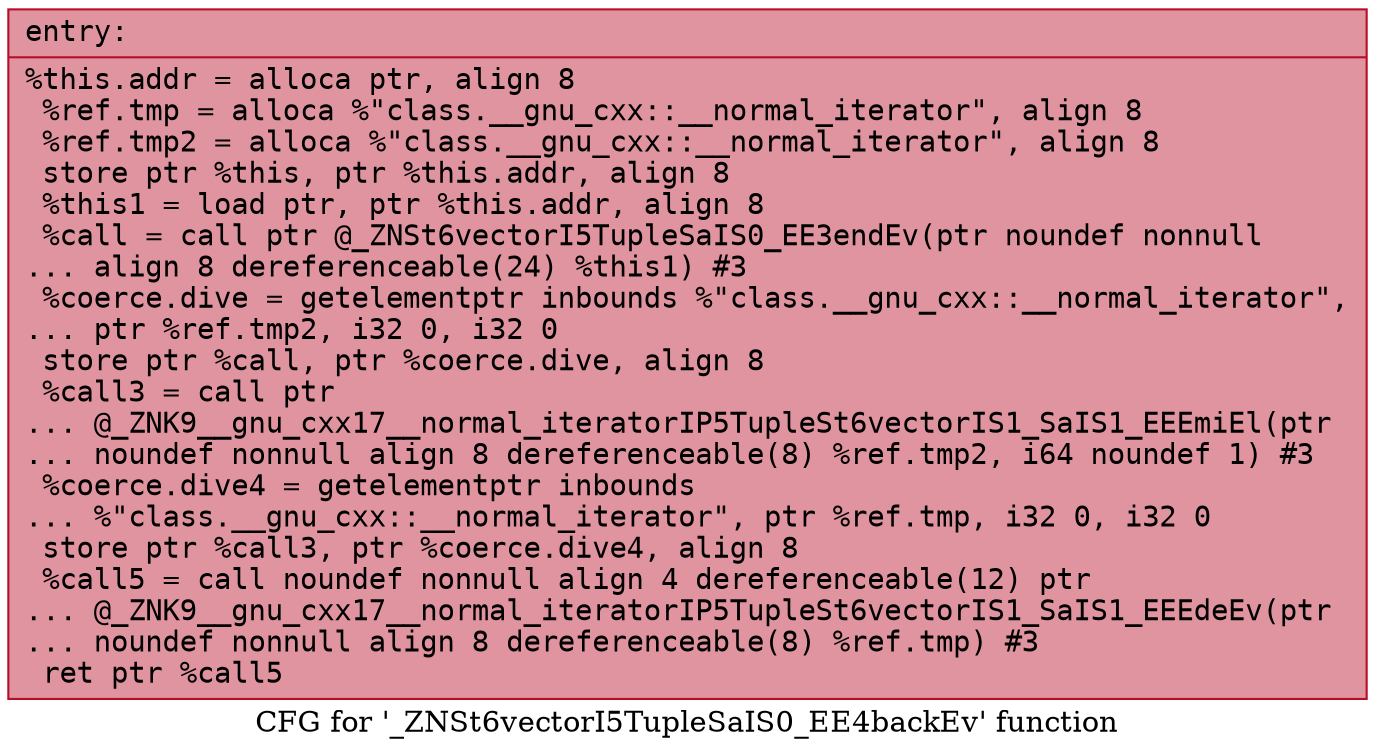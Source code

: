 digraph "CFG for '_ZNSt6vectorI5TupleSaIS0_EE4backEv' function" {
	label="CFG for '_ZNSt6vectorI5TupleSaIS0_EE4backEv' function";

	Node0x55c6063b0050 [shape=record,color="#b70d28ff", style=filled, fillcolor="#b70d2870" fontname="Courier",label="{entry:\l|  %this.addr = alloca ptr, align 8\l  %ref.tmp = alloca %\"class.__gnu_cxx::__normal_iterator\", align 8\l  %ref.tmp2 = alloca %\"class.__gnu_cxx::__normal_iterator\", align 8\l  store ptr %this, ptr %this.addr, align 8\l  %this1 = load ptr, ptr %this.addr, align 8\l  %call = call ptr @_ZNSt6vectorI5TupleSaIS0_EE3endEv(ptr noundef nonnull\l... align 8 dereferenceable(24) %this1) #3\l  %coerce.dive = getelementptr inbounds %\"class.__gnu_cxx::__normal_iterator\",\l... ptr %ref.tmp2, i32 0, i32 0\l  store ptr %call, ptr %coerce.dive, align 8\l  %call3 = call ptr\l... @_ZNK9__gnu_cxx17__normal_iteratorIP5TupleSt6vectorIS1_SaIS1_EEEmiEl(ptr\l... noundef nonnull align 8 dereferenceable(8) %ref.tmp2, i64 noundef 1) #3\l  %coerce.dive4 = getelementptr inbounds\l... %\"class.__gnu_cxx::__normal_iterator\", ptr %ref.tmp, i32 0, i32 0\l  store ptr %call3, ptr %coerce.dive4, align 8\l  %call5 = call noundef nonnull align 4 dereferenceable(12) ptr\l... @_ZNK9__gnu_cxx17__normal_iteratorIP5TupleSt6vectorIS1_SaIS1_EEEdeEv(ptr\l... noundef nonnull align 8 dereferenceable(8) %ref.tmp) #3\l  ret ptr %call5\l}"];
}
